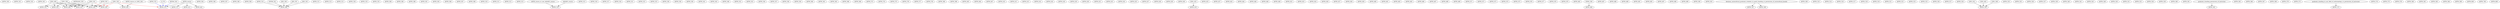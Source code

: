 digraph G {
    ANTH_100;
    ANTH_101;
    ANTH_150;
    ANTH_202;
    ANTH_203;
    ANTH_204;
    ANTH_206;
    ANTH_207;
    ANTH_208;
    ANTH_209;
    ANTH_210;
    ANTH_211;
    ANTH_213;
    ANTH_215;
    ANTH_228;
    ANTH_233;
    ANTH_235;
    ANTH_269;
    ANTH_280;
    ANTH_289;
    ANTH_301;
    ANTH_305;
    ANTH_306;
    ANTH_307;
    ANTH_308;
    ANTH_310;
    ANTH_311;
    ANTH_312;
    ANTH_313;
    edge [color=black];
    ANTH_course_or_one_AASAES_course -> ANTH_314;
    AASAES_course -> ANTH_314;
    ANTH_315;
    ANTH_316;
    ANTH_317;
    ANTH_318;
    ANTH_321;
    ANTH_322;
    ANTH_323;
    ANTH_328;
    ANTH_330;
    ANTH_339;
    ANTH_341;
    ANTH_345;
    ANTH_349;
    ANTH_352;
    ANTH_353;
    ANTH_356;
    ANTH_357;
    ANTH_358;
    ANTH_359;
    ANTH_360;
    ANTH_361;
    ANTH_362;
    ANTH_368;
    ANTH_369;
    ANTH_370;
    edge [color=black];
    ANTH_course -> ANTH_371;
    ANTH_373;
    ANTH_374;
    ANTH_375;
    ANTH_376;
    ANTH_377;
    ANTH_378;
    ANTH_380;
    ANTH_399;
    ANTH_403;
    ANTH_404;
    edge [color=black];
    ANTH_210 -> ANTH_406;
    ENVIR_201 -> ANTH_406;
    JSIS_200 -> ANTH_406;
    JSIS_201 -> ANTH_406;
    JSIS_202 -> ANTH_406;
    ANTH_407;
    ANTH_410;
    ANTH_411;
    edge [color=black];
    ANTH_course -> ANTH_412;
    ANTH_413;
    ANTH_414;
    ANTH_416;
    ANTH_418;
    ANTH_419;
    ANTH_420;
    ANTH_421;
    ANTH_423;
    ANTH_424;
    ANTH_425;
    ANTH_427;
    ANTH_428;
    ANTH_429;
    ANTH_430;
    edge [color=black];
    LING_200 -> ANTH_432;
    LING_400 -> ANTH_432;
    edge [color=black];
    LING_432 -> ANTH_433;
    ANTH_435;
    ANTH_437;
    edge [color=black];
    ANTH_203 -> ANTH_439;
    LING_200 -> ANTH_439;
    LING_201 -> ANTH_439;
    LING_203 -> ANTH_439;
    LING_400 -> ANTH_439;
    edge [color=black];
    ANTH_course -> ANTH_442;
    ANTH_443;
    ANTH_444;
    edge [color=black];
    ANTH_course_or_LING_203 -> ANTH_445;
    LING_203 -> ANTH_445;
    ANTH_446;
    ANTH_448;
    ANTH_449;
    edge [color=black];
    LING_200 -> ANTH_450;
    edge [color=red];
    LING_201 -> ANTH_450;
    LING_203 -> ANTH_450;
    ANTH_203 -> ANTH_450;
    ANTH_452;
    ANTH_453;
    ANTH_454;
    edge [color=black];
    LING_200 -> ANTH_455;
    LING_201 -> ANTH_455;
    ANTHLING_203 -> ANTH_455;
    LING_400 -> ANTH_455;
    ANTH_456;
    ANTH_457;
    ANTH_458;
    ANTH_459;
    ANTH_460;
    ANTH_461;
    ANTH_463;
    edge [color=black];
    LING_200 -> ANTH_464;
    LING_201 -> ANTH_464;
    ANTHLING_203 -> ANTH_464;
    LING_400 -> ANTH_464;
    ANTH_465;
    ANTH_466;
    ANTH_467;
    ANTH_468;
    ANTH_469;
    edge [color=black];
    ANTH_course -> ANTH_470;
    edge [color=red];
    LING_203 -> ANTH_470;
    edge [color=blue];
    ANTH_370 -> ANTH_470;
    A_370 -> ANTH_470;
    HSTAS_454 -> ANTH_470;
    ANTH_471;
    ANTH_472;
    ANTH_473;
    ANTH_474;
    ANTH_475;
    ANTH_476;
    ANTH_477;
    ANTH_478;
    ANTH_479;
    ANTH_483;
    edge [color=black];
    GWSS_200 -> ANTH_484;
    ANTH_487;
    ANTH_488;
    ANTH_489;
    ANTH_491;
    ANTH_495;
    ANTH_497;
    ANTH_498;
    ANTH_499;
    ANTH_500;
    ANTH_503;
    edge [color=black];
    firstyear_sociocultural_graduate_students_in_good_standing_or_permission_of_sociocultural_faculty -> ANTH_507;
    edge [color=black];
    firstyear_sociocultural_graduate_students_in_good_standing_or_permission_of_sociocultural_faculty -> ANTH_508;
    ANTH_509;
    ANTH_510;
    ANTH_514;
    ANTH_516;
    ANTH_517;
    ANTH_518;
    ANTH_519;
    ANTH_521;
    ANTH_522;
    ANTH_523;
    ANTH_525;
    ANTH_526;
    ANTH_527;
    ANTH_528;
    edge [color=black];
    LING_452 -> ANTH_530;
    LING_462 -> ANTH_530;
    LING_508 -> ANTH_530;
    edge [color=black];
    LING_200 -> ANTH_532;
    LING_400 -> ANTH_532;
    ANTH_533;
    ANTH_535;
    ANTH_536;
    ANTH_537;
    ANTH_539;
    ANTH_540;
    ANTH_541;
    ANTH_543;
    ANTH_549;
    ANTH_550;
    ANTH_551;
    ANTH_552;
    ANTH_556;
    ANTH_559;
    ANTH_560;
    ANTH_561;
    edge [color=black];
    graduate_standing_permission_of_instructor -> ANTH_562;
    ANTH_565;
    ANTH_566;
    ANTH_567;
    ANTH_569;
    ANTH_570;
    ANTH_572;
    edge [color=black];
    graduate_standing_in_any_field_of_anthropology_or_permission_of_instructor -> ANTH_573;
    ANTH_574;
    ANTH_575;
    ANTH_578;
    ANTH_580;
    ANTH_581;
    ANTH_583;
    ANTH_584;
    ANTH_599;
    ANTH_600;
    ANTH_700;
    ANTH_800;
}
